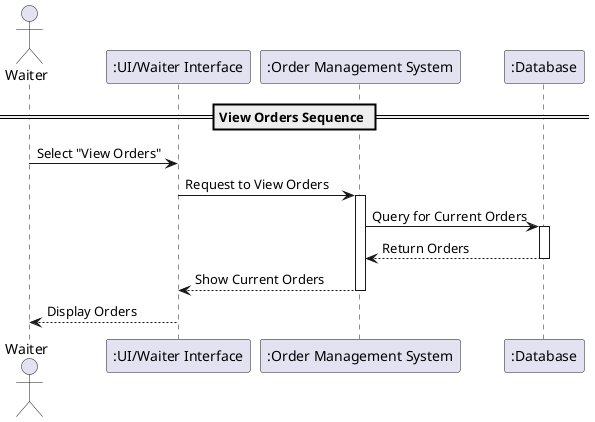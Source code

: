 @startuml
actor Waiter
participant ":UI/Waiter Interface" as UI
participant ":Order Management System" as OMS
participant ":Database" as DB

== View Orders Sequence ==

Waiter -> UI: Select "View Orders"
UI -> OMS: Request to View Orders
activate OMS

OMS -> DB: Query for Current Orders
activate DB
DB --> OMS: Return Orders
deactivate DB

OMS --> UI: Show Current Orders
deactivate OMS

UI --> Waiter: Display Orders
@enduml